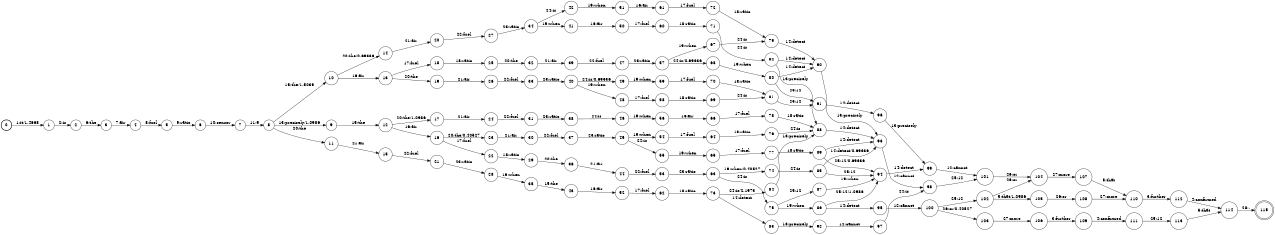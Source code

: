 digraph FST {
rankdir = LR;
size = "8.5,11";
label = "";
center = 1;
orientation = Portrait;
ranksep = "0.4";
nodesep = "0.25";
0 [label = "0", shape = circle, style = bold, fontsize = 14]
	0 -> 1 [label = "1:it/1.4668", fontsize = 14];
1 [label = "1", shape = circle, style = solid, fontsize = 14]
	1 -> 2 [label = "2:is", fontsize = 14];
2 [label = "2", shape = circle, style = solid, fontsize = 14]
	2 -> 3 [label = "6:the", fontsize = 14];
3 [label = "3", shape = circle, style = solid, fontsize = 14]
	3 -> 4 [label = "7:air", fontsize = 14];
4 [label = "4", shape = circle, style = solid, fontsize = 14]
	4 -> 5 [label = "8:fuel", fontsize = 14];
5 [label = "5", shape = circle, style = solid, fontsize = 14]
	5 -> 6 [label = "9:ratio", fontsize = 14];
6 [label = "6", shape = circle, style = solid, fontsize = 14]
	6 -> 7 [label = "10:sensor", fontsize = 14];
7 [label = "7", shape = circle, style = solid, fontsize = 14]
	7 -> 8 [label = "11:9", fontsize = 14];
8 [label = "8", shape = circle, style = solid, fontsize = 14]
	8 -> 10 [label = "15:the/1.5039", fontsize = 14];
	8 -> 11 [label = "20:the", fontsize = 14];
	8 -> 9 [label = "13:precisely/1.0986", fontsize = 14];
9 [label = "9", shape = circle, style = solid, fontsize = 14]
	9 -> 12 [label = "15:the", fontsize = 14];
10 [label = "10", shape = circle, style = solid, fontsize = 14]
	10 -> 14 [label = "20:the/0.69336", fontsize = 14];
	10 -> 13 [label = "16:air", fontsize = 14];
11 [label = "11", shape = circle, style = solid, fontsize = 14]
	11 -> 15 [label = "21:air", fontsize = 14];
12 [label = "12", shape = circle, style = solid, fontsize = 14]
	12 -> 17 [label = "20:the/1.0986", fontsize = 14];
	12 -> 16 [label = "16:air", fontsize = 14];
13 [label = "13", shape = circle, style = solid, fontsize = 14]
	13 -> 19 [label = "20:the", fontsize = 14];
	13 -> 18 [label = "17:fuel", fontsize = 14];
14 [label = "14", shape = circle, style = solid, fontsize = 14]
	14 -> 20 [label = "21:air", fontsize = 14];
15 [label = "15", shape = circle, style = solid, fontsize = 14]
	15 -> 21 [label = "22:fuel", fontsize = 14];
16 [label = "16", shape = circle, style = solid, fontsize = 14]
	16 -> 23 [label = "20:the/0.40527", fontsize = 14];
	16 -> 22 [label = "17:fuel", fontsize = 14];
17 [label = "17", shape = circle, style = solid, fontsize = 14]
	17 -> 24 [label = "21:air", fontsize = 14];
18 [label = "18", shape = circle, style = solid, fontsize = 14]
	18 -> 25 [label = "18:ratio", fontsize = 14];
19 [label = "19", shape = circle, style = solid, fontsize = 14]
	19 -> 26 [label = "21:air", fontsize = 14];
20 [label = "20", shape = circle, style = solid, fontsize = 14]
	20 -> 27 [label = "22:fuel", fontsize = 14];
21 [label = "21", shape = circle, style = solid, fontsize = 14]
	21 -> 28 [label = "23:ratio", fontsize = 14];
22 [label = "22", shape = circle, style = solid, fontsize = 14]
	22 -> 29 [label = "18:ratio", fontsize = 14];
23 [label = "23", shape = circle, style = solid, fontsize = 14]
	23 -> 30 [label = "21:air", fontsize = 14];
24 [label = "24", shape = circle, style = solid, fontsize = 14]
	24 -> 31 [label = "22:fuel", fontsize = 14];
25 [label = "25", shape = circle, style = solid, fontsize = 14]
	25 -> 32 [label = "20:the", fontsize = 14];
26 [label = "26", shape = circle, style = solid, fontsize = 14]
	26 -> 33 [label = "22:fuel", fontsize = 14];
27 [label = "27", shape = circle, style = solid, fontsize = 14]
	27 -> 34 [label = "23:ratio", fontsize = 14];
28 [label = "28", shape = circle, style = solid, fontsize = 14]
	28 -> 35 [label = "19:when", fontsize = 14];
29 [label = "29", shape = circle, style = solid, fontsize = 14]
	29 -> 36 [label = "20:the", fontsize = 14];
30 [label = "30", shape = circle, style = solid, fontsize = 14]
	30 -> 37 [label = "22:fuel", fontsize = 14];
31 [label = "31", shape = circle, style = solid, fontsize = 14]
	31 -> 38 [label = "23:ratio", fontsize = 14];
32 [label = "32", shape = circle, style = solid, fontsize = 14]
	32 -> 39 [label = "21:air", fontsize = 14];
33 [label = "33", shape = circle, style = solid, fontsize = 14]
	33 -> 40 [label = "23:ratio", fontsize = 14];
34 [label = "34", shape = circle, style = solid, fontsize = 14]
	34 -> 42 [label = "24:is", fontsize = 14];
	34 -> 41 [label = "19:when", fontsize = 14];
35 [label = "35", shape = circle, style = solid, fontsize = 14]
	35 -> 43 [label = "15:the", fontsize = 14];
36 [label = "36", shape = circle, style = solid, fontsize = 14]
	36 -> 44 [label = "21:air", fontsize = 14];
37 [label = "37", shape = circle, style = solid, fontsize = 14]
	37 -> 45 [label = "23:ratio", fontsize = 14];
38 [label = "38", shape = circle, style = solid, fontsize = 14]
	38 -> 46 [label = "24:is", fontsize = 14];
39 [label = "39", shape = circle, style = solid, fontsize = 14]
	39 -> 47 [label = "22:fuel", fontsize = 14];
40 [label = "40", shape = circle, style = solid, fontsize = 14]
	40 -> 49 [label = "24:is/0.69336", fontsize = 14];
	40 -> 48 [label = "19:when", fontsize = 14];
41 [label = "41", shape = circle, style = solid, fontsize = 14]
	41 -> 50 [label = "16:air", fontsize = 14];
42 [label = "42", shape = circle, style = solid, fontsize = 14]
	42 -> 51 [label = "19:when", fontsize = 14];
43 [label = "43", shape = circle, style = solid, fontsize = 14]
	43 -> 52 [label = "16:air", fontsize = 14];
44 [label = "44", shape = circle, style = solid, fontsize = 14]
	44 -> 53 [label = "22:fuel", fontsize = 14];
45 [label = "45", shape = circle, style = solid, fontsize = 14]
	45 -> 55 [label = "24:is", fontsize = 14];
	45 -> 54 [label = "19:when", fontsize = 14];
46 [label = "46", shape = circle, style = solid, fontsize = 14]
	46 -> 56 [label = "19:when", fontsize = 14];
47 [label = "47", shape = circle, style = solid, fontsize = 14]
	47 -> 57 [label = "23:ratio", fontsize = 14];
48 [label = "48", shape = circle, style = solid, fontsize = 14]
	48 -> 58 [label = "17:fuel", fontsize = 14];
49 [label = "49", shape = circle, style = solid, fontsize = 14]
	49 -> 59 [label = "19:when", fontsize = 14];
50 [label = "50", shape = circle, style = solid, fontsize = 14]
	50 -> 60 [label = "17:fuel", fontsize = 14];
51 [label = "51", shape = circle, style = solid, fontsize = 14]
	51 -> 61 [label = "16:air", fontsize = 14];
52 [label = "52", shape = circle, style = solid, fontsize = 14]
	52 -> 62 [label = "17:fuel", fontsize = 14];
53 [label = "53", shape = circle, style = solid, fontsize = 14]
	53 -> 63 [label = "23:ratio", fontsize = 14];
54 [label = "54", shape = circle, style = solid, fontsize = 14]
	54 -> 64 [label = "17:fuel", fontsize = 14];
55 [label = "55", shape = circle, style = solid, fontsize = 14]
	55 -> 65 [label = "19:when", fontsize = 14];
56 [label = "56", shape = circle, style = solid, fontsize = 14]
	56 -> 66 [label = "16:air", fontsize = 14];
57 [label = "57", shape = circle, style = solid, fontsize = 14]
	57 -> 68 [label = "24:is/0.69336", fontsize = 14];
	57 -> 67 [label = "19:when", fontsize = 14];
58 [label = "58", shape = circle, style = solid, fontsize = 14]
	58 -> 69 [label = "18:ratio", fontsize = 14];
59 [label = "59", shape = circle, style = solid, fontsize = 14]
	59 -> 70 [label = "17:fuel", fontsize = 14];
60 [label = "60", shape = circle, style = solid, fontsize = 14]
	60 -> 71 [label = "18:ratio", fontsize = 14];
61 [label = "61", shape = circle, style = solid, fontsize = 14]
	61 -> 72 [label = "17:fuel", fontsize = 14];
62 [label = "62", shape = circle, style = solid, fontsize = 14]
	62 -> 73 [label = "18:ratio", fontsize = 14];
63 [label = "63", shape = circle, style = solid, fontsize = 14]
	63 -> 75 [label = "24:is", fontsize = 14];
	63 -> 74 [label = "19:when/0.40527", fontsize = 14];
64 [label = "64", shape = circle, style = solid, fontsize = 14]
	64 -> 76 [label = "18:ratio", fontsize = 14];
65 [label = "65", shape = circle, style = solid, fontsize = 14]
	65 -> 77 [label = "17:fuel", fontsize = 14];
66 [label = "66", shape = circle, style = solid, fontsize = 14]
	66 -> 78 [label = "17:fuel", fontsize = 14];
67 [label = "67", shape = circle, style = solid, fontsize = 14]
	67 -> 79 [label = "24:is", fontsize = 14];
68 [label = "68", shape = circle, style = solid, fontsize = 14]
	68 -> 80 [label = "19:when", fontsize = 14];
69 [label = "69", shape = circle, style = solid, fontsize = 14]
	69 -> 81 [label = "24:is", fontsize = 14];
70 [label = "70", shape = circle, style = solid, fontsize = 14]
	70 -> 81 [label = "18:ratio", fontsize = 14];
71 [label = "71", shape = circle, style = solid, fontsize = 14]
	71 -> 82 [label = "24:is", fontsize = 14];
72 [label = "72", shape = circle, style = solid, fontsize = 14]
	72 -> 79 [label = "18:ratio", fontsize = 14];
73 [label = "73", shape = circle, style = solid, fontsize = 14]
	73 -> 84 [label = "24:is/2.1973", fontsize = 14];
	73 -> 83 [label = "14:detect", fontsize = 14];
74 [label = "74", shape = circle, style = solid, fontsize = 14]
	74 -> 85 [label = "24:is", fontsize = 14];
75 [label = "75", shape = circle, style = solid, fontsize = 14]
	75 -> 86 [label = "19:when", fontsize = 14];
	75 -> 87 [label = "25:12", fontsize = 14];
76 [label = "76", shape = circle, style = solid, fontsize = 14]
	76 -> 88 [label = "24:is", fontsize = 14];
77 [label = "77", shape = circle, style = solid, fontsize = 14]
	77 -> 89 [label = "18:ratio", fontsize = 14];
78 [label = "78", shape = circle, style = solid, fontsize = 14]
	78 -> 88 [label = "18:ratio", fontsize = 14];
79 [label = "79", shape = circle, style = solid, fontsize = 14]
	79 -> 90 [label = "14:detect", fontsize = 14];
80 [label = "80", shape = circle, style = solid, fontsize = 14]
	80 -> 90 [label = "14:detect", fontsize = 14];
	80 -> 91 [label = "25:12", fontsize = 14];
81 [label = "81", shape = circle, style = solid, fontsize = 14]
	81 -> 91 [label = "25:12", fontsize = 14];
82 [label = "82", shape = circle, style = solid, fontsize = 14]
	82 -> 88 [label = "13:precisely", fontsize = 14];
	82 -> 90 [label = "14:detect", fontsize = 14];
83 [label = "83", shape = circle, style = solid, fontsize = 14]
	83 -> 92 [label = "13:precisely", fontsize = 14];
84 [label = "84", shape = circle, style = solid, fontsize = 14]
	84 -> 88 [label = "13:precisely", fontsize = 14];
85 [label = "85", shape = circle, style = solid, fontsize = 14]
	85 -> 93 [label = "14:detect/0.69336", fontsize = 14];
	85 -> 94 [label = "25:12", fontsize = 14];
86 [label = "86", shape = circle, style = solid, fontsize = 14]
	86 -> 95 [label = "14:detect", fontsize = 14];
	86 -> 94 [label = "25:12/1.0986", fontsize = 14];
87 [label = "87", shape = circle, style = solid, fontsize = 14]
	87 -> 94 [label = "19:when", fontsize = 14];
88 [label = "88", shape = circle, style = solid, fontsize = 14]
	88 -> 93 [label = "14:detect", fontsize = 14];
89 [label = "89", shape = circle, style = solid, fontsize = 14]
	89 -> 93 [label = "14:detect", fontsize = 14];
	89 -> 94 [label = "25:12/0.69336", fontsize = 14];
90 [label = "90", shape = circle, style = solid, fontsize = 14]
	90 -> 93 [label = "13:precisely", fontsize = 14];
91 [label = "91", shape = circle, style = solid, fontsize = 14]
	91 -> 96 [label = "14:detect", fontsize = 14];
92 [label = "92", shape = circle, style = solid, fontsize = 14]
	92 -> 97 [label = "12:cannot", fontsize = 14];
93 [label = "93", shape = circle, style = solid, fontsize = 14]
	93 -> 98 [label = "12:cannot", fontsize = 14];
94 [label = "94", shape = circle, style = solid, fontsize = 14]
	94 -> 99 [label = "14:detect", fontsize = 14];
95 [label = "95", shape = circle, style = solid, fontsize = 14]
	95 -> 100 [label = "12:cannot", fontsize = 14];
96 [label = "96", shape = circle, style = solid, fontsize = 14]
	96 -> 99 [label = "13:precisely", fontsize = 14];
97 [label = "97", shape = circle, style = solid, fontsize = 14]
	97 -> 98 [label = "24:is", fontsize = 14];
98 [label = "98", shape = circle, style = solid, fontsize = 14]
	98 -> 101 [label = "25:12", fontsize = 14];
99 [label = "99", shape = circle, style = solid, fontsize = 14]
	99 -> 101 [label = "12:cannot", fontsize = 14];
100 [label = "100", shape = circle, style = solid, fontsize = 14]
	100 -> 102 [label = "25:12", fontsize = 14];
	100 -> 103 [label = "26:or/0.40527", fontsize = 14];
101 [label = "101", shape = circle, style = solid, fontsize = 14]
	101 -> 104 [label = "26:or", fontsize = 14];
102 [label = "102", shape = circle, style = solid, fontsize = 14]
	102 -> 105 [label = "5:that/1.0986", fontsize = 14];
	102 -> 104 [label = "26:or", fontsize = 14];
103 [label = "103", shape = circle, style = solid, fontsize = 14]
	103 -> 106 [label = "27:more", fontsize = 14];
104 [label = "104", shape = circle, style = solid, fontsize = 14]
	104 -> 107 [label = "27:more", fontsize = 14];
105 [label = "105", shape = circle, style = solid, fontsize = 14]
	105 -> 108 [label = "26:or", fontsize = 14];
106 [label = "106", shape = circle, style = solid, fontsize = 14]
	106 -> 109 [label = "3:further", fontsize = 14];
107 [label = "107", shape = circle, style = solid, fontsize = 14]
	107 -> 110 [label = "5:that", fontsize = 14];
108 [label = "108", shape = circle, style = solid, fontsize = 14]
	108 -> 110 [label = "27:more", fontsize = 14];
109 [label = "109", shape = circle, style = solid, fontsize = 14]
	109 -> 111 [label = "4:confirmed", fontsize = 14];
110 [label = "110", shape = circle, style = solid, fontsize = 14]
	110 -> 112 [label = "3:further", fontsize = 14];
111 [label = "111", shape = circle, style = solid, fontsize = 14]
	111 -> 113 [label = "25:12", fontsize = 14];
112 [label = "112", shape = circle, style = solid, fontsize = 14]
	112 -> 114 [label = "4:confirmed", fontsize = 14];
113 [label = "113", shape = circle, style = solid, fontsize = 14]
	113 -> 114 [label = "5:that", fontsize = 14];
114 [label = "114", shape = circle, style = solid, fontsize = 14]
	114 -> 115 [label = "28:.", fontsize = 14];
115 [label = "115", shape = doublecircle, style = solid, fontsize = 14]
}
